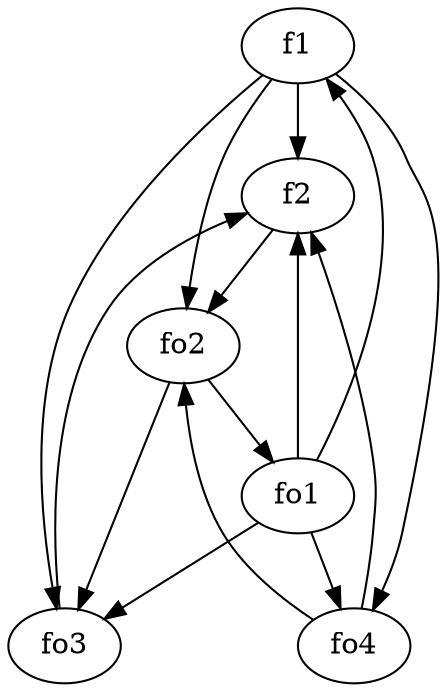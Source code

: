 strict digraph  {
f1;
f2;
fo1;
fo2;
fo3;
fo4;
f1 -> fo2  [weight=2];
f1 -> f2  [weight=2];
f1 -> fo4  [weight=2];
f1 -> fo3  [weight=2];
f2 -> fo2  [weight=2];
fo1 -> fo3  [weight=2];
fo1 -> f2  [weight=2];
fo1 -> fo4  [weight=2];
fo1 -> f1  [weight=2];
fo2 -> fo3  [weight=2];
fo2 -> fo1  [weight=2];
fo3 -> f2  [weight=2];
fo4 -> f2  [weight=2];
fo4 -> fo2  [weight=2];
}
